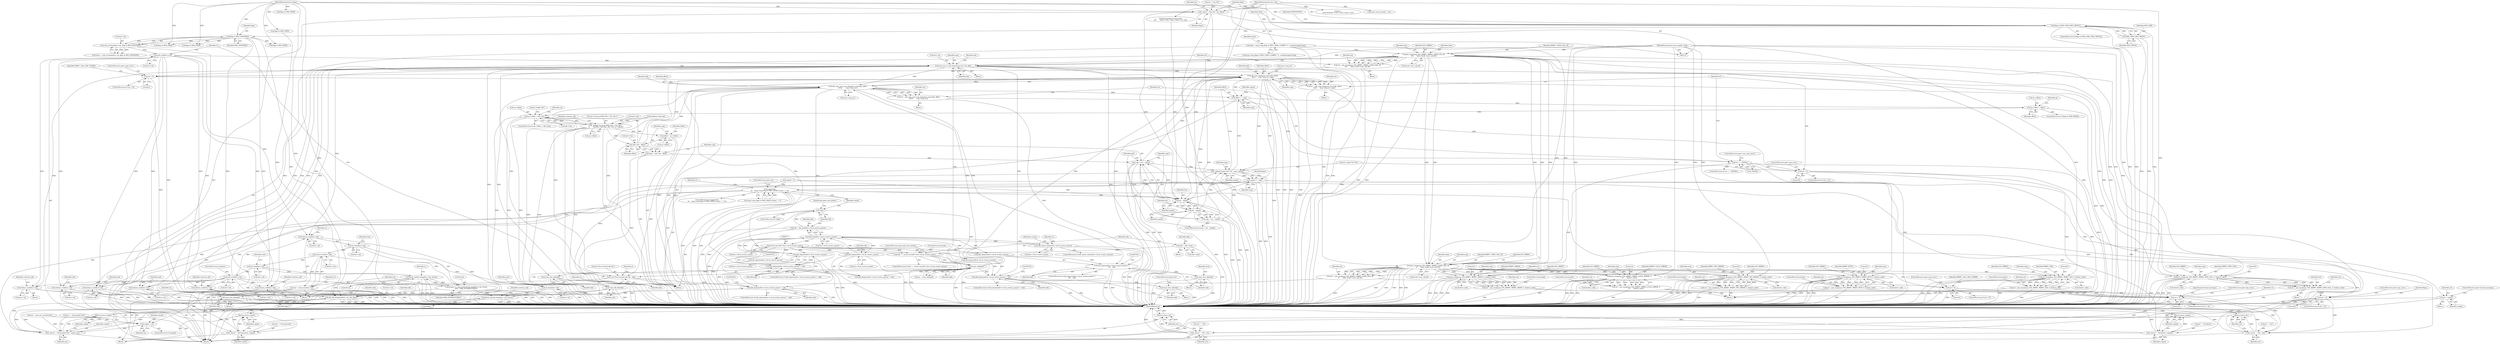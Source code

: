 digraph "0_linux_f3d3342602f8bcbf37d7c46641cb9bca7618eb1c_29@pointer" {
"1000473" [label="(Call,put_cmsg(msg, SOL_RXRPC, RXRPC_USER_CALL_ID,\n\t\t\t\t       ullen, &call->user_call_ID))"];
"1000439" [label="(Call,sock_recv_ts_and_drops(msg, &rx->sk, skb))"];
"1000473" [label="(Call,put_cmsg(msg, SOL_RXRPC, RXRPC_USER_CALL_ID,\n\t\t\t\t       ullen, &call->user_call_ID))"];
"1000119" [label="(MethodParameterIn,struct msghdr *msg)"];
"1000165" [label="(Call,ullen = msg->msg_flags & MSG_CMSG_COMPAT ? 4 : sizeof(unsigned long))"];
"1000304" [label="(Call,lock_sock(&rx->sk))"];
"1000297" [label="(Call,sk_sleep(&rx->sk))"];
"1000271" [label="(Call,sock_error(&rx->sk))"];
"1000261" [label="(Call,sk_sleep(&rx->sk))"];
"1000255" [label="(Call,release_sock(&rx->sk))"];
"1000191" [label="(Call,lock_sock(&rx->sk))"];
"1000178" [label="(Call,sock_rcvtimeo(&rx->sk, flags & MSG_DONTWAIT))"];
"1000183" [label="(Call,flags & MSG_DONTWAIT)"];
"1000157" [label="(Call,flags & (MSG_OOB | MSG_TRUNC))"];
"1000152" [label="(Call,_enter(\",,,%zu,%d\", len, flags))"];
"1000120" [label="(MethodParameterIn,size_t len)"];
"1000121" [label="(MethodParameterIn,int flags)"];
"1000159" [label="(Call,MSG_OOB | MSG_TRUNC)"];
"1000313" [label="(Call,rxrpc_skb(skb))"];
"1000239" [label="(Call,!skb)"];
"1000229" [label="(Call,skb = skb_peek(&rx->sk.sk_receive_queue))"];
"1000231" [label="(Call,skb_peek(&rx->sk.sk_receive_queue))"];
"1000355" [label="(Call,skb_dequeue(&rx->sk.sk_receive_queue))"];
"1000676" [label="(Call,(struct sk_buff *) &rx->sk.sk_receive_queue)"];
"1000280" [label="(Call,skb_queue_empty(&rx->sk.sk_receive_queue))"];
"1000690" [label="(Call,skb_dequeue(&rx->sk.sk_receive_queue))"];
"1000674" [label="(Call,skb == (struct sk_buff *) &rx->sk.sk_receive_queue)"];
"1000668" [label="(Call,skb = skb->next)"];
"1000217" [label="(Call,release_sock(&rx->sk))"];
"1000260" [label="(Call,prepare_to_wait_exclusive(sk_sleep(&rx->sk), &wait,\n\t\t\t\t\t\t  TASK_INTERRUPTIBLE))"];
"1000296" [label="(Call,finish_wait(sk_sleep(&rx->sk), &wait))"];
"1000991" [label="(Call,finish_wait(sk_sleep(&rx->sk), &wait))"];
"1000269" [label="(Call,ret = sock_error(&rx->sk))"];
"1001005" [label="(Call,copied = ret)"];
"1001008" [label="(Call,_leave(\" = %d [waitfail %d]\", copied, ret))"];
"1001012" [label="(Return,return copied;)"];
"1000383" [label="(Call,release_sock(&rx->sk))"];
"1000704" [label="(Call,release_sock(&rx->sk))"];
"1000924" [label="(Call,release_sock(&rx->sk))"];
"1000943" [label="(Call,release_sock(&rx->sk))"];
"1000962" [label="(Call,release_sock(&rx->sk))"];
"1000973" [label="(Call,skb_kill_datagram(&rx->sk, skb, flags))"];
"1000992" [label="(Call,sk_sleep(&rx->sk))"];
"1000471" [label="(Call,ret = put_cmsg(msg, SOL_RXRPC, RXRPC_USER_CALL_ID,\n\t\t\t\t       ullen, &call->user_call_ID))"];
"1000483" [label="(Call,ret < 0)"];
"1000954" [label="(Call,_leave(\" = %d\", ret))"];
"1000957" [label="(Return,return ret;)"];
"1000736" [label="(Call,put_cmsg(msg, SOL_RXRPC, RXRPC_NEW_CALL, 0, &abort_code))"];
"1000734" [label="(Call,ret = put_cmsg(msg, SOL_RXRPC, RXRPC_NEW_CALL, 0, &abort_code))"];
"1000744" [label="(Call,ret < 0)"];
"1000770" [label="(Call,put_cmsg(msg, SOL_RXRPC, RXRPC_USER_CALL_ID,\n\t\t       ullen, &call->user_call_ID))"];
"1000768" [label="(Call,ret = put_cmsg(msg, SOL_RXRPC, RXRPC_USER_CALL_ID,\n\t\t       ullen, &call->user_call_ID))"];
"1000780" [label="(Call,ret < 0)"];
"1000882" [label="(Call,ret < 0)"];
"1000935" [label="(Call,_leave(\" = %d\", ret))"];
"1000938" [label="(Return,return ret;)"];
"1000801" [label="(Call,put_cmsg(msg, SOL_RXRPC, RXRPC_ACK, 0, &abort_code))"];
"1000799" [label="(Call,ret = put_cmsg(msg, SOL_RXRPC, RXRPC_ACK, 0, &abort_code))"];
"1000812" [label="(Call,put_cmsg(msg, SOL_RXRPC, RXRPC_BUSY, 0, &abort_code))"];
"1000810" [label="(Call,ret = put_cmsg(msg, SOL_RXRPC, RXRPC_BUSY, 0, &abort_code))"];
"1000828" [label="(Call,put_cmsg(msg, SOL_RXRPC, RXRPC_ABORT, 4, &abort_code))"];
"1000826" [label="(Call,ret = put_cmsg(msg, SOL_RXRPC, RXRPC_ABORT, 4, &abort_code))"];
"1000849" [label="(Call,put_cmsg(msg, SOL_RXRPC, RXRPC_NET_ERROR, 4, &abort_code))"];
"1000847" [label="(Call,ret = put_cmsg(msg, SOL_RXRPC, RXRPC_NET_ERROR, 4, &abort_code))"];
"1000870" [label="(Call,put_cmsg(msg, SOL_RXRPC, RXRPC_LOCAL_ERROR, 4,\n\t\t\t       &abort_code))"];
"1000868" [label="(Call,ret = put_cmsg(msg, SOL_RXRPC, RXRPC_LOCAL_ERROR, 4,\n\t\t\t       &abort_code))"];
"1000536" [label="(Call,skb_copy_datagram_iovec(skb, offset,\n\t\t\t\t\t\t      msg->msg_iov, copy))"];
"1000534" [label="(Call,ret = skb_copy_datagram_iovec(skb, offset,\n\t\t\t\t\t\t      msg->msg_iov, copy))"];
"1000560" [label="(Call,ret < 0)"];
"1000547" [label="(Call,skb_copy_and_csum_datagram_iovec(skb, offset,\n\t\t\t\t\t\t\t       msg->msg_iov))"];
"1000545" [label="(Call,ret = skb_copy_and_csum_datagram_iovec(skb, offset,\n\t\t\t\t\t\t\t       msg->msg_iov))"];
"1000554" [label="(Call,ret == -EINVAL)"];
"1000568" [label="(Call,offset += copy)"];
"1000579" [label="(Call,sp->offset = offset)"];
"1000585" [label="(Call,sp->offset < skb->len)"];
"1000453" [label="(Call,_debug(\"recvmsg DATA #%u { %d, %d }\",\n\t\t       ntohl(sp->hdr.seq), skb->len, sp->offset))"];
"1000504" [label="(Call,offset = sp->offset)"];
"1000511" [label="(Call,skb->len - offset)"];
"1000509" [label="(Call,copy = skb->len - offset)"];
"1000517" [label="(Call,copy > len - copied)"];
"1000564" [label="(Call,_debug(\"copied %d+%d\", copy, copied))"];
"1000571" [label="(Call,copied += copy)"];
"1000243" [label="(Call,copied &&\n\t\t\t    (msg->msg_flags & MSG_PEEK || timeo == 0))"];
"1000390" [label="(Call,_leave(\" = %d [noncont]\", copied))"];
"1000393" [label="(Return,return copied;)"];
"1000519" [label="(Call,len - copied)"];
"1000524" [label="(Call,len - copied)"];
"1000522" [label="(Call,copy = len - copied)"];
"1000717" [label="(Call,_leave(\" = %d [data]\", copied))"];
"1000720" [label="(Return,return copied;)"];
"1000614" [label="(Call,ret = copied)"];
"1000627" [label="(Call,skb_dequeue(&rx->sk.sk_receive_queue) !=\n\t\t\t\t    skb)"];
"1000637" [label="(Call,rxrpc_free_skb(skb))"];
"1000689" [label="(Call,skb_dequeue(&rx->sk.sk_receive_queue) != skb)"];
"1000699" [label="(Call,rxrpc_free_skb(skb))"];
"1000905" [label="(Call,_net(\"free terminal skb %p\", skb))"];
"1000909" [label="(Call,skb_dequeue(&rx->sk.sk_receive_queue) != skb)"];
"1000919" [label="(Call,rxrpc_free_skb(skb))"];
"1000971" [label="(Call,rxrpc_kill_skb(skb))"];
"1000755" [label="(Call,skb_dequeue(&rx->sk.sk_receive_queue) != skb)"];
"1000765" [label="(Call,rxrpc_free_skb(skb))"];
"1001008" [label="(Call,_leave(\" = %d [waitfail %d]\", copied, ret))"];
"1000810" [label="(Call,ret = put_cmsg(msg, SOL_RXRPC, RXRPC_BUSY, 0, &abort_code))"];
"1000269" [label="(Call,ret = sock_error(&rx->sk))"];
"1000750" [label="(Call,flags & MSG_PEEK)"];
"1000568" [label="(Call,offset += copy)"];
"1000383" [label="(Call,release_sock(&rx->sk))"];
"1000920" [label="(Identifier,skb)"];
"1000554" [label="(Call,ret == -EINVAL)"];
"1000256" [label="(Call,&rx->sk)"];
"1000851" [label="(Identifier,SOL_RXRPC)"];
"1000573" [label="(Identifier,copy)"];
"1000484" [label="(Identifier,ret)"];
"1001013" [label="(Identifier,copied)"];
"1000489" [label="(Identifier,RXRPC_CALL_HAS_USERID)"];
"1000690" [label="(Call,skb_dequeue(&rx->sk.sk_receive_queue))"];
"1000521" [label="(Identifier,copied)"];
"1000522" [label="(Call,copy = len - copied)"];
"1000641" [label="(Identifier,msg)"];
"1000768" [label="(Call,ret = put_cmsg(msg, SOL_RXRPC, RXRPC_USER_CALL_ID,\n\t\t       ullen, &call->user_call_ID))"];
"1000930" [label="(Identifier,call)"];
"1000877" [label="(ControlStructure,break;)"];
"1000157" [label="(Call,flags & (MSG_OOB | MSG_TRUNC))"];
"1000628" [label="(Call,skb_dequeue(&rx->sk.sk_receive_queue))"];
"1000478" [label="(Call,&call->user_call_ID)"];
"1000583" [label="(Identifier,offset)"];
"1000718" [label="(Literal,\" = %d [data]\")"];
"1000530" [label="(Identifier,skb)"];
"1000271" [label="(Call,sock_error(&rx->sk))"];
"1000882" [label="(Call,ret < 0)"];
"1000819" [label="(ControlStructure,break;)"];
"1000394" [label="(Identifier,copied)"];
"1000242" [label="(ControlStructure,if (copied &&\n\t\t\t    (msg->msg_flags & MSG_PEEK || timeo == 0)))"];
"1000310" [label="(JumpTarget,peek_next_packet:)"];
"1000280" [label="(Call,skb_queue_empty(&rx->sk.sk_receive_queue))"];
"1000536" [label="(Call,skb_copy_datagram_iovec(skb, offset,\n\t\t\t\t\t\t      msg->msg_iov, copy))"];
"1000885" [label="(ControlStructure,goto copy_error;)"];
"1000688" [label="(ControlStructure,if (skb_dequeue(&rx->sk.sk_receive_queue) != skb))"];
"1000393" [label="(Return,return copied;)"];
"1000635" [label="(Identifier,skb)"];
"1000741" [label="(Call,&abort_code)"];
"1000805" [label="(Literal,0)"];
"1000917" [label="(Identifier,skb)"];
"1000244" [label="(Identifier,copied)"];
"1000944" [label="(Call,&rx->sk)"];
"1000981" [label="(Identifier,call)"];
"1000538" [label="(Identifier,offset)"];
"1000533" [label="(Block,)"];
"1000774" [label="(Identifier,ullen)"];
"1000813" [label="(Identifier,msg)"];
"1000277" [label="(Identifier,ret)"];
"1000535" [label="(Identifier,ret)"];
"1000441" [label="(Call,&rx->sk)"];
"1000260" [label="(Call,prepare_to_wait_exclusive(sk_sleep(&rx->sk), &wait,\n\t\t\t\t\t\t  TASK_INTERRUPTIBLE))"];
"1000698" [label="(Call,BUG())"];
"1000954" [label="(Call,_leave(\" = %d\", ret))"];
"1000919" [label="(Call,rxrpc_free_skb(skb))"];
"1000884" [label="(Literal,0)"];
"1000563" [label="(ControlStructure,goto copy_error;)"];
"1001012" [label="(Return,return copied;)"];
"1000781" [label="(Identifier,ret)"];
"1000856" [label="(ControlStructure,break;)"];
"1000751" [label="(Identifier,flags)"];
"1000569" [label="(Identifier,offset)"];
"1000154" [label="(Identifier,len)"];
"1000362" [label="(Identifier,skb)"];
"1000803" [label="(Identifier,SOL_RXRPC)"];
"1000802" [label="(Identifier,msg)"];
"1000167" [label="(Call,msg->msg_flags & MSG_CMSG_COMPAT ? 4 : sizeof(unsigned long))"];
"1000153" [label="(Literal,\",,,%zu,%d\")"];
"1000185" [label="(Identifier,MSG_DONTWAIT)"];
"1000384" [label="(Call,&rx->sk)"];
"1000627" [label="(Call,skb_dequeue(&rx->sk.sk_receive_queue) !=\n\t\t\t\t    skb)"];
"1000390" [label="(Call,_leave(\" = %d [noncont]\", copied))"];
"1000572" [label="(Identifier,copied)"];
"1000258" [label="(Identifier,rx)"];
"1000979" [label="(Identifier,flags)"];
"1000281" [label="(Call,&rx->sk.sk_receive_queue)"];
"1000850" [label="(Identifier,msg)"];
"1000835" [label="(ControlStructure,break;)"];
"1000852" [label="(Identifier,RXRPC_NET_ERROR)"];
"1000166" [label="(Identifier,ullen)"];
"1000485" [label="(Literal,0)"];
"1000854" [label="(Call,&abort_code)"];
"1000939" [label="(Identifier,ret)"];
"1000354" [label="(Call,skb_dequeue(&rx->sk.sk_receive_queue) != skb)"];
"1000673" [label="(ControlStructure,if (skb == (struct sk_buff *) &rx->sk.sk_receive_queue))"];
"1000483" [label="(Call,ret < 0)"];
"1000935" [label="(Call,_leave(\" = %d\", ret))"];
"1000812" [label="(Call,put_cmsg(msg, SOL_RXRPC, RXRPC_BUSY, 0, &abort_code))"];
"1000534" [label="(Call,ret = skb_copy_datagram_iovec(skb, offset,\n\t\t\t\t\t\t      msg->msg_iov, copy))"];
"1000870" [label="(Call,put_cmsg(msg, SOL_RXRPC, RXRPC_LOCAL_ERROR, 4,\n\t\t\t       &abort_code))"];
"1000720" [label="(Return,return copied;)"];
"1000705" [label="(Call,&rx->sk)"];
"1000764" [label="(Call,BUG())"];
"1000808" [label="(ControlStructure,break;)"];
"1000874" [label="(Literal,4)"];
"1000585" [label="(Call,sp->offset < skb->len)"];
"1000769" [label="(Identifier,ret)"];
"1000763" [label="(Identifier,skb)"];
"1000971" [label="(Call,rxrpc_kill_skb(skb))"];
"1000924" [label="(Call,release_sock(&rx->sk))"];
"1001005" [label="(Call,copied = ret)"];
"1000262" [label="(Call,&rx->sk)"];
"1000547" [label="(Call,skb_copy_and_csum_datagram_iovec(skb, offset,\n\t\t\t\t\t\t\t       msg->msg_iov))"];
"1000873" [label="(Identifier,RXRPC_LOCAL_ERROR)"];
"1000580" [label="(Call,sp->offset)"];
"1000518" [label="(Identifier,copy)"];
"1000455" [label="(Call,ntohl(sp->hdr.seq))"];
"1000305" [label="(Call,&rx->sk)"];
"1000309" [label="(ControlStructure,continue;)"];
"1000120" [label="(MethodParameterIn,size_t len)"];
"1000620" [label="(Call,flags & MSG_PEEK)"];
"1000800" [label="(Identifier,ret)"];
"1000561" [label="(Identifier,ret)"];
"1000311" [label="(Call,sp = rxrpc_skb(skb))"];
"1000997" [label="(Call,&wait)"];
"1000230" [label="(Identifier,skb)"];
"1000589" [label="(Call,skb->len)"];
"1000665" [label="(Block,)"];
"1000474" [label="(Identifier,msg)"];
"1000626" [label="(ControlStructure,if (skb_dequeue(&rx->sk.sk_receive_queue) !=\n\t\t\t\t    skb))"];
"1000303" [label="(Identifier,wait)"];
"1000560" [label="(Call,ret < 0)"];
"1000407" [label="(Call,len =\n\t\t\t\t\tsizeof(call->conn->trans->peer->srx))"];
"1000509" [label="(Call,copy = skb->len - offset)"];
"1000555" [label="(Identifier,ret)"];
"1000261" [label="(Call,sk_sleep(&rx->sk))"];
"1000469" [label="(Identifier,continue_call)"];
"1000617" [label="(ControlStructure,goto terminal_message;)"];
"1000216" [label="(Block,)"];
"1000829" [label="(Identifier,msg)"];
"1000526" [label="(Identifier,copied)"];
"1000184" [label="(Identifier,flags)"];
"1000998" [label="(Identifier,wait)"];
"1000678" [label="(Call,&rx->sk.sk_receive_queue)"];
"1000268" [label="(Identifier,TASK_INTERRUPTIBLE)"];
"1000191" [label="(Call,lock_sock(&rx->sk))"];
"1000782" [label="(Literal,0)"];
"1000739" [label="(Identifier,RXRPC_NEW_CALL)"];
"1000881" [label="(ControlStructure,if (ret < 0))"];
"1001003" [label="(ControlStructure,if (copied))"];
"1000853" [label="(Literal,4)"];
"1000192" [label="(Call,&rx->sk)"];
"1000775" [label="(Call,&call->user_call_ID)"];
"1000542" [label="(Identifier,copy)"];
"1000546" [label="(Identifier,ret)"];
"1000520" [label="(Identifier,len)"];
"1000512" [label="(Call,skb->len)"];
"1000566" [label="(Identifier,copy)"];
"1001010" [label="(Identifier,copied)"];
"1000668" [label="(Call,skb = skb->next)"];
"1000454" [label="(Literal,\"recvmsg DATA #%u { %d, %d }\")"];
"1000801" [label="(Call,put_cmsg(msg, SOL_RXRPC, RXRPC_ACK, 0, &abort_code))"];
"1000511" [label="(Call,skb->len - offset)"];
"1000121" [label="(MethodParameterIn,int flags)"];
"1000968" [label="(Identifier,continue_call)"];
"1000165" [label="(Call,ullen = msg->msg_flags & MSG_CMSG_COMPAT ? 4 : sizeof(unsigned long))"];
"1000300" [label="(Identifier,rx)"];
"1000637" [label="(Call,rxrpc_free_skb(skb))"];
"1000976" [label="(Identifier,rx)"];
"1000164" [label="(Identifier,EOPNOTSUPP)"];
"1000747" [label="(ControlStructure,goto copy_error;)"];
"1000831" [label="(Identifier,RXRPC_ABORT)"];
"1000160" [label="(Identifier,MSG_OOB)"];
"1000464" [label="(Call,sp->offset)"];
"1000754" [label="(ControlStructure,if (skb_dequeue(&rx->sk.sk_receive_queue) != skb))"];
"1000684" [label="(ControlStructure,break;)"];
"1001009" [label="(Literal,\" = %d [waitfail %d]\")"];
"1000517" [label="(Call,copy > len - copied)"];
"1000780" [label="(Call,ret < 0)"];
"1000956" [label="(Identifier,ret)"];
"1000594" [label="(Literal,\"buffer full\")"];
"1000584" [label="(ControlStructure,if (sp->offset < skb->len))"];
"1000744" [label="(Call,ret < 0)"];
"1000872" [label="(Identifier,SOL_RXRPC)"];
"1000574" [label="(ControlStructure,if (!(flags & MSG_PEEK)))"];
"1000439" [label="(Call,sock_recv_ts_and_drops(msg, &rx->sk, skb))"];
"1000922" [label="(Identifier,rx)"];
"1000675" [label="(Identifier,skb)"];
"1000740" [label="(Literal,0)"];
"1000177" [label="(Identifier,timeo)"];
"1000243" [label="(Call,copied &&\n\t\t\t    (msg->msg_flags & MSG_PEEK || timeo == 0))"];
"1000830" [label="(Identifier,SOL_RXRPC)"];
"1000231" [label="(Call,skb_peek(&rx->sk.sk_receive_queue))"];
"1000868" [label="(Call,ret = put_cmsg(msg, SOL_RXRPC, RXRPC_LOCAL_ERROR, 4,\n\t\t\t       &abort_code))"];
"1000355" [label="(Call,skb_dequeue(&rx->sk.sk_receive_queue))"];
"1000482" [label="(ControlStructure,if (ret < 0))"];
"1000152" [label="(Call,_enter(\",,,%zu,%d\", len, flags))"];
"1000734" [label="(Call,ret = put_cmsg(msg, SOL_RXRPC, RXRPC_NEW_CALL, 0, &abort_code))"];
"1000636" [label="(Call,BUG())"];
"1000524" [label="(Call,len - copied)"];
"1000833" [label="(Call,&abort_code)"];
"1000614" [label="(Call,ret = copied)"];
"1000904" [label="(Block,)"];
"1000814" [label="(Identifier,SOL_RXRPC)"];
"1000849" [label="(Call,put_cmsg(msg, SOL_RXRPC, RXRPC_NET_ERROR, 4, &abort_code))"];
"1000905" [label="(Call,_net(\"free terminal skb %p\", skb))"];
"1000567" [label="(Identifier,copied)"];
"1000771" [label="(Identifier,msg)"];
"1000958" [label="(Identifier,ret)"];
"1000472" [label="(Identifier,ret)"];
"1000875" [label="(Call,&abort_code)"];
"1000883" [label="(Identifier,ret)"];
"1000356" [label="(Call,&rx->sk.sk_receive_queue)"];
"1000743" [label="(ControlStructure,if (ret < 0))"];
"1000613" [label="(Block,)"];
"1000936" [label="(Literal,\" = %d\")"];
"1000804" [label="(Identifier,RXRPC_ACK)"];
"1000616" [label="(Identifier,copied)"];
"1000176" [label="(Call,timeo = sock_rcvtimeo(&rx->sk, flags & MSG_DONTWAIT))"];
"1000505" [label="(Identifier,offset)"];
"1000871" [label="(Identifier,msg)"];
"1000245" [label="(Call,msg->msg_flags & MSG_PEEK || timeo == 0)"];
"1001011" [label="(Identifier,ret)"];
"1000992" [label="(Call,sk_sleep(&rx->sk))"];
"1000419" [label="(Call,memcpy(msg->msg_name,\n\t\t\t\t       &call->conn->trans->peer->srx, len))"];
"1000313" [label="(Call,rxrpc_skb(skb))"];
"1000434" [label="(Call,msg->msg_namelen = len)"];
"1000470" [label="(Block,)"];
"1000986" [label="(Call,ret = sock_intr_errno(timeo))"];
"1000440" [label="(Identifier,msg)"];
"1001006" [label="(Identifier,copied)"];
"1000770" [label="(Call,put_cmsg(msg, SOL_RXRPC, RXRPC_USER_CALL_ID,\n\t\t       ullen, &call->user_call_ID))"];
"1000901" [label="(Call,flags & MSG_PEEK)"];
"1000302" [label="(Call,&wait)"];
"1000576" [label="(Call,flags & MSG_PEEK)"];
"1001014" [label="(MethodReturn,int)"];
"1000504" [label="(Call,offset = sp->offset)"];
"1000910" [label="(Call,skb_dequeue(&rx->sk.sk_receive_queue))"];
"1000389" [label="(Identifier,continue_call)"];
"1000914" [label="(Identifier,rx)"];
"1000232" [label="(Call,&rx->sk.sk_receive_queue)"];
"1001007" [label="(Identifier,ret)"];
"1000736" [label="(Call,put_cmsg(msg, SOL_RXRPC, RXRPC_NEW_CALL, 0, &abort_code))"];
"1000307" [label="(Identifier,rx)"];
"1000847" [label="(Call,ret = put_cmsg(msg, SOL_RXRPC, RXRPC_NET_ERROR, 4, &abort_code))"];
"1000615" [label="(Identifier,ret)"];
"1000907" [label="(Identifier,skb)"];
"1000991" [label="(Call,finish_wait(sk_sleep(&rx->sk), &wait))"];
"1000827" [label="(Identifier,ret)"];
"1000400" [label="(Block,)"];
"1000731" [label="(Block,)"];
"1000909" [label="(Call,skb_dequeue(&rx->sk.sk_receive_queue) != skb)"];
"1000719" [label="(Identifier,copied)"];
"1000523" [label="(Identifier,copy)"];
"1000539" [label="(Call,msg->msg_iov)"];
"1000623" [label="(Block,)"];
"1000556" [label="(Call,-EINVAL)"];
"1000297" [label="(Call,sk_sleep(&rx->sk))"];
"1000272" [label="(Call,&rx->sk)"];
"1000298" [label="(Call,&rx->sk)"];
"1000674" [label="(Call,skb == (struct sk_buff *) &rx->sk.sk_receive_queue)"];
"1000290" [label="(Identifier,current)"];
"1000746" [label="(Literal,0)"];
"1000943" [label="(Call,release_sock(&rx->sk))"];
"1000937" [label="(Identifier,ret)"];
"1000949" [label="(Identifier,call)"];
"1000586" [label="(Call,sp->offset)"];
"1000559" [label="(ControlStructure,if (ret < 0))"];
"1000218" [label="(Call,&rx->sk)"];
"1000938" [label="(Return,return ret;)"];
"1000571" [label="(Call,copied += copy)"];
"1000735" [label="(Identifier,ret)"];
"1000471" [label="(Call,ret = put_cmsg(msg, SOL_RXRPC, RXRPC_USER_CALL_ID,\n\t\t\t\t       ullen, &call->user_call_ID))"];
"1000795" [label="(Block,)"];
"1000765" [label="(Call,rxrpc_free_skb(skb))"];
"1000564" [label="(Call,_debug(\"copied %d+%d\", copy, copied))"];
"1000461" [label="(Call,skb->len)"];
"1000738" [label="(Identifier,SOL_RXRPC)"];
"1000908" [label="(ControlStructure,if (skb_dequeue(&rx->sk.sk_receive_queue) != skb))"];
"1000477" [label="(Identifier,ullen)"];
"1000691" [label="(Call,&rx->sk.sk_receive_queue)"];
"1000670" [label="(Call,skb->next)"];
"1000799" [label="(Call,ret = put_cmsg(msg, SOL_RXRPC, RXRPC_ACK, 0, &abort_code))"];
"1000817" [label="(Call,&abort_code)"];
"1000240" [label="(Identifier,skb)"];
"1000700" [label="(Identifier,skb)"];
"1000669" [label="(Identifier,skb)"];
"1000156" [label="(ControlStructure,if (flags & (MSG_OOB | MSG_TRUNC)))"];
"1000577" [label="(Identifier,flags)"];
"1000974" [label="(Call,&rx->sk)"];
"1000832" [label="(Literal,4)"];
"1000239" [label="(Call,!skb)"];
"1000241" [label="(Block,)"];
"1000254" [label="(ControlStructure,goto out;)"];
"1000229" [label="(Call,skb = skb_peek(&rx->sk.sk_receive_queue))"];
"1000756" [label="(Call,skb_dequeue(&rx->sk.sk_receive_queue))"];
"1000314" [label="(Identifier,skb)"];
"1000266" [label="(Call,&wait)"];
"1000544" [label="(Block,)"];
"1000486" [label="(ControlStructure,goto copy_error;)"];
"1000545" [label="(Call,ret = skb_copy_and_csum_datagram_iovec(skb, offset,\n\t\t\t\t\t\t\t       msg->msg_iov))"];
"1000178" [label="(Call,sock_rcvtimeo(&rx->sk, flags & MSG_DONTWAIT))"];
"1000963" [label="(Call,&rx->sk)"];
"1000767" [label="(ControlStructure,goto out;)"];
"1001000" [label="(Identifier,continue_call)"];
"1000869" [label="(Identifier,ret)"];
"1000516" [label="(ControlStructure,if (copy > len - copied))"];
"1000886" [label="(JumpTarget,terminal_message:)"];
"1000973" [label="(Call,skb_kill_datagram(&rx->sk, skb, flags))"];
"1000161" [label="(Identifier,MSG_TRUNC)"];
"1000550" [label="(Call,msg->msg_iov)"];
"1000146" [label="(Call,copied = 0)"];
"1000445" [label="(Identifier,skb)"];
"1000972" [label="(Identifier,skb)"];
"1000957" [label="(Return,return ret;)"];
"1000773" [label="(Identifier,RXRPC_USER_CALL_ID)"];
"1000179" [label="(Call,&rx->sk)"];
"1000755" [label="(Call,skb_dequeue(&rx->sk.sk_receive_queue) != skb)"];
"1000753" [label="(Block,)"];
"1000676" [label="(Call,(struct sk_buff *) &rx->sk.sk_receive_queue)"];
"1000962" [label="(Call,release_sock(&rx->sk))"];
"1000925" [label="(Call,&rx->sk)"];
"1000638" [label="(Identifier,skb)"];
"1000519" [label="(Call,len - copied)"];
"1000766" [label="(Identifier,skb)"];
"1000918" [label="(Call,BUG())"];
"1000476" [label="(Identifier,RXRPC_USER_CALL_ID)"];
"1000264" [label="(Identifier,rx)"];
"1000737" [label="(Identifier,msg)"];
"1000710" [label="(Identifier,call)"];
"1000473" [label="(Call,put_cmsg(msg, SOL_RXRPC, RXRPC_USER_CALL_ID,\n\t\t\t\t       ullen, &call->user_call_ID))"];
"1000304" [label="(Call,lock_sock(&rx->sk))"];
"1000202" [label="(Identifier,rx)"];
"1000600" [label="(Identifier,sp)"];
"1000815" [label="(Identifier,RXRPC_BUSY)"];
"1000475" [label="(Identifier,SOL_RXRPC)"];
"1000238" [label="(ControlStructure,if (!skb))"];
"1000779" [label="(ControlStructure,if (ret < 0))"];
"1000786" [label="(Identifier,RXRPC_CALL_HAS_USERID)"];
"1000392" [label="(Identifier,copied)"];
"1000978" [label="(Identifier,skb)"];
"1000689" [label="(Call,skb_dequeue(&rx->sk.sk_receive_queue) != skb)"];
"1000558" [label="(ControlStructure,goto csum_copy_error;)"];
"1000122" [label="(Block,)"];
"1000828" [label="(Call,put_cmsg(msg, SOL_RXRPC, RXRPC_ABORT, 4, &abort_code))"];
"1000183" [label="(Call,flags & MSG_DONTWAIT)"];
"1000587" [label="(Identifier,sp)"];
"1000662" [label="(Call,flags & MSG_PEEK)"];
"1000270" [label="(Identifier,ret)"];
"1000955" [label="(Literal,\" = %d\")"];
"1000565" [label="(Literal,\"copied %d+%d\")"];
"1000158" [label="(Identifier,flags)"];
"1000745" [label="(Identifier,ret)"];
"1000906" [label="(Literal,\"free terminal skb %p\")"];
"1000704" [label="(Call,release_sock(&rx->sk))"];
"1000721" [label="(Identifier,copied)"];
"1000267" [label="(Identifier,wait)"];
"1000453" [label="(Call,_debug(\"recvmsg DATA #%u { %d, %d }\",\n\t\t       ntohl(sp->hdr.seq), skb->len, sp->offset))"];
"1000537" [label="(Identifier,skb)"];
"1000717" [label="(Call,_leave(\" = %d [data]\", copied))"];
"1000391" [label="(Literal,\" = %d [noncont]\")"];
"1000217" [label="(Call,release_sock(&rx->sk))"];
"1000548" [label="(Identifier,skb)"];
"1000549" [label="(Identifier,offset)"];
"1000155" [label="(Identifier,flags)"];
"1000993" [label="(Call,&rx->sk)"];
"1000382" [label="(Block,)"];
"1000697" [label="(Identifier,skb)"];
"1000197" [label="(Block,)"];
"1000772" [label="(Identifier,SOL_RXRPC)"];
"1000223" [label="(Identifier,continue_call)"];
"1000296" [label="(Call,finish_wait(sk_sleep(&rx->sk), &wait))"];
"1000525" [label="(Identifier,len)"];
"1000685" [label="(ControlStructure,goto peek_next_packet;)"];
"1000562" [label="(Literal,0)"];
"1000570" [label="(Identifier,copy)"];
"1000553" [label="(ControlStructure,if (ret == -EINVAL))"];
"1000279" [label="(ControlStructure,if (skb_queue_empty(&rx->sk.sk_receive_queue)))"];
"1000579" [label="(Call,sp->offset = offset)"];
"1000811" [label="(Identifier,ret)"];
"1000816" [label="(Literal,0)"];
"1000506" [label="(Call,sp->offset)"];
"1000848" [label="(Identifier,ret)"];
"1000510" [label="(Identifier,copy)"];
"1000449" [label="(Identifier,skb)"];
"1000826" [label="(Call,ret = put_cmsg(msg, SOL_RXRPC, RXRPC_ABORT, 4, &abort_code))"];
"1000515" [label="(Identifier,offset)"];
"1000783" [label="(ControlStructure,goto copy_error;)"];
"1000699" [label="(Call,rxrpc_free_skb(skb))"];
"1000806" [label="(Call,&abort_code)"];
"1000255" [label="(Call,release_sock(&rx->sk))"];
"1000159" [label="(Call,MSG_OOB | MSG_TRUNC)"];
"1000119" [label="(MethodParameterIn,struct msghdr *msg)"];
"1000473" -> "1000471"  [label="AST: "];
"1000473" -> "1000478"  [label="CFG: "];
"1000474" -> "1000473"  [label="AST: "];
"1000475" -> "1000473"  [label="AST: "];
"1000476" -> "1000473"  [label="AST: "];
"1000477" -> "1000473"  [label="AST: "];
"1000478" -> "1000473"  [label="AST: "];
"1000471" -> "1000473"  [label="CFG: "];
"1000473" -> "1001014"  [label="DDG: "];
"1000473" -> "1001014"  [label="DDG: "];
"1000473" -> "1001014"  [label="DDG: "];
"1000473" -> "1001014"  [label="DDG: "];
"1000473" -> "1001014"  [label="DDG: "];
"1000473" -> "1000439"  [label="DDG: "];
"1000473" -> "1000471"  [label="DDG: "];
"1000473" -> "1000471"  [label="DDG: "];
"1000473" -> "1000471"  [label="DDG: "];
"1000473" -> "1000471"  [label="DDG: "];
"1000473" -> "1000471"  [label="DDG: "];
"1000439" -> "1000473"  [label="DDG: "];
"1000119" -> "1000473"  [label="DDG: "];
"1000165" -> "1000473"  [label="DDG: "];
"1000473" -> "1000736"  [label="DDG: "];
"1000473" -> "1000736"  [label="DDG: "];
"1000473" -> "1000770"  [label="DDG: "];
"1000473" -> "1000770"  [label="DDG: "];
"1000473" -> "1000770"  [label="DDG: "];
"1000473" -> "1000770"  [label="DDG: "];
"1000473" -> "1000770"  [label="DDG: "];
"1000439" -> "1000400"  [label="AST: "];
"1000439" -> "1000445"  [label="CFG: "];
"1000440" -> "1000439"  [label="AST: "];
"1000441" -> "1000439"  [label="AST: "];
"1000445" -> "1000439"  [label="AST: "];
"1000449" -> "1000439"  [label="CFG: "];
"1000439" -> "1001014"  [label="DDG: "];
"1000439" -> "1001014"  [label="DDG: "];
"1000439" -> "1001014"  [label="DDG: "];
"1000439" -> "1000217"  [label="DDG: "];
"1000439" -> "1000255"  [label="DDG: "];
"1000439" -> "1000383"  [label="DDG: "];
"1000119" -> "1000439"  [label="DDG: "];
"1000304" -> "1000439"  [label="DDG: "];
"1000191" -> "1000439"  [label="DDG: "];
"1000313" -> "1000439"  [label="DDG: "];
"1000439" -> "1000536"  [label="DDG: "];
"1000439" -> "1000547"  [label="DDG: "];
"1000439" -> "1000704"  [label="DDG: "];
"1000439" -> "1000736"  [label="DDG: "];
"1000439" -> "1000755"  [label="DDG: "];
"1000439" -> "1000770"  [label="DDG: "];
"1000439" -> "1000905"  [label="DDG: "];
"1000439" -> "1000924"  [label="DDG: "];
"1000439" -> "1000943"  [label="DDG: "];
"1000439" -> "1000962"  [label="DDG: "];
"1000119" -> "1000116"  [label="AST: "];
"1000119" -> "1001014"  [label="DDG: "];
"1000119" -> "1000736"  [label="DDG: "];
"1000119" -> "1000770"  [label="DDG: "];
"1000119" -> "1000801"  [label="DDG: "];
"1000119" -> "1000812"  [label="DDG: "];
"1000119" -> "1000828"  [label="DDG: "];
"1000119" -> "1000849"  [label="DDG: "];
"1000119" -> "1000870"  [label="DDG: "];
"1000165" -> "1000122"  [label="AST: "];
"1000165" -> "1000167"  [label="CFG: "];
"1000166" -> "1000165"  [label="AST: "];
"1000167" -> "1000165"  [label="AST: "];
"1000177" -> "1000165"  [label="CFG: "];
"1000165" -> "1001014"  [label="DDG: "];
"1000165" -> "1001014"  [label="DDG: "];
"1000165" -> "1000770"  [label="DDG: "];
"1000304" -> "1000241"  [label="AST: "];
"1000304" -> "1000305"  [label="CFG: "];
"1000305" -> "1000304"  [label="AST: "];
"1000309" -> "1000304"  [label="CFG: "];
"1000304" -> "1001014"  [label="DDG: "];
"1000304" -> "1000217"  [label="DDG: "];
"1000304" -> "1000255"  [label="DDG: "];
"1000297" -> "1000304"  [label="DDG: "];
"1000304" -> "1000383"  [label="DDG: "];
"1000304" -> "1000704"  [label="DDG: "];
"1000304" -> "1000924"  [label="DDG: "];
"1000304" -> "1000943"  [label="DDG: "];
"1000304" -> "1000962"  [label="DDG: "];
"1000297" -> "1000296"  [label="AST: "];
"1000297" -> "1000298"  [label="CFG: "];
"1000298" -> "1000297"  [label="AST: "];
"1000303" -> "1000297"  [label="CFG: "];
"1000297" -> "1000296"  [label="DDG: "];
"1000271" -> "1000297"  [label="DDG: "];
"1000271" -> "1000269"  [label="AST: "];
"1000271" -> "1000272"  [label="CFG: "];
"1000272" -> "1000271"  [label="AST: "];
"1000269" -> "1000271"  [label="CFG: "];
"1000271" -> "1000269"  [label="DDG: "];
"1000261" -> "1000271"  [label="DDG: "];
"1000271" -> "1000992"  [label="DDG: "];
"1000261" -> "1000260"  [label="AST: "];
"1000261" -> "1000262"  [label="CFG: "];
"1000262" -> "1000261"  [label="AST: "];
"1000267" -> "1000261"  [label="CFG: "];
"1000261" -> "1000260"  [label="DDG: "];
"1000255" -> "1000261"  [label="DDG: "];
"1000255" -> "1000241"  [label="AST: "];
"1000255" -> "1000256"  [label="CFG: "];
"1000256" -> "1000255"  [label="AST: "];
"1000264" -> "1000255"  [label="CFG: "];
"1000255" -> "1001014"  [label="DDG: "];
"1000191" -> "1000255"  [label="DDG: "];
"1000191" -> "1000122"  [label="AST: "];
"1000191" -> "1000192"  [label="CFG: "];
"1000192" -> "1000191"  [label="AST: "];
"1000202" -> "1000191"  [label="CFG: "];
"1000191" -> "1001014"  [label="DDG: "];
"1000178" -> "1000191"  [label="DDG: "];
"1000191" -> "1000217"  [label="DDG: "];
"1000191" -> "1000383"  [label="DDG: "];
"1000191" -> "1000704"  [label="DDG: "];
"1000191" -> "1000924"  [label="DDG: "];
"1000191" -> "1000943"  [label="DDG: "];
"1000191" -> "1000962"  [label="DDG: "];
"1000178" -> "1000176"  [label="AST: "];
"1000178" -> "1000183"  [label="CFG: "];
"1000179" -> "1000178"  [label="AST: "];
"1000183" -> "1000178"  [label="AST: "];
"1000176" -> "1000178"  [label="CFG: "];
"1000178" -> "1001014"  [label="DDG: "];
"1000178" -> "1000176"  [label="DDG: "];
"1000178" -> "1000176"  [label="DDG: "];
"1000183" -> "1000178"  [label="DDG: "];
"1000183" -> "1000178"  [label="DDG: "];
"1000183" -> "1000185"  [label="CFG: "];
"1000184" -> "1000183"  [label="AST: "];
"1000185" -> "1000183"  [label="AST: "];
"1000183" -> "1001014"  [label="DDG: "];
"1000183" -> "1001014"  [label="DDG: "];
"1000157" -> "1000183"  [label="DDG: "];
"1000121" -> "1000183"  [label="DDG: "];
"1000183" -> "1000576"  [label="DDG: "];
"1000183" -> "1000750"  [label="DDG: "];
"1000183" -> "1000901"  [label="DDG: "];
"1000183" -> "1000973"  [label="DDG: "];
"1000157" -> "1000156"  [label="AST: "];
"1000157" -> "1000159"  [label="CFG: "];
"1000158" -> "1000157"  [label="AST: "];
"1000159" -> "1000157"  [label="AST: "];
"1000164" -> "1000157"  [label="CFG: "];
"1000166" -> "1000157"  [label="CFG: "];
"1000157" -> "1001014"  [label="DDG: "];
"1000157" -> "1001014"  [label="DDG: "];
"1000157" -> "1001014"  [label="DDG: "];
"1000152" -> "1000157"  [label="DDG: "];
"1000121" -> "1000157"  [label="DDG: "];
"1000159" -> "1000157"  [label="DDG: "];
"1000159" -> "1000157"  [label="DDG: "];
"1000152" -> "1000122"  [label="AST: "];
"1000152" -> "1000155"  [label="CFG: "];
"1000153" -> "1000152"  [label="AST: "];
"1000154" -> "1000152"  [label="AST: "];
"1000155" -> "1000152"  [label="AST: "];
"1000158" -> "1000152"  [label="CFG: "];
"1000152" -> "1001014"  [label="DDG: "];
"1000152" -> "1001014"  [label="DDG: "];
"1000120" -> "1000152"  [label="DDG: "];
"1000121" -> "1000152"  [label="DDG: "];
"1000152" -> "1000519"  [label="DDG: "];
"1000120" -> "1000116"  [label="AST: "];
"1000120" -> "1001014"  [label="DDG: "];
"1000120" -> "1000407"  [label="DDG: "];
"1000120" -> "1000419"  [label="DDG: "];
"1000120" -> "1000434"  [label="DDG: "];
"1000120" -> "1000519"  [label="DDG: "];
"1000120" -> "1000524"  [label="DDG: "];
"1000121" -> "1000116"  [label="AST: "];
"1000121" -> "1001014"  [label="DDG: "];
"1000121" -> "1000576"  [label="DDG: "];
"1000121" -> "1000620"  [label="DDG: "];
"1000121" -> "1000662"  [label="DDG: "];
"1000121" -> "1000750"  [label="DDG: "];
"1000121" -> "1000901"  [label="DDG: "];
"1000121" -> "1000973"  [label="DDG: "];
"1000159" -> "1000161"  [label="CFG: "];
"1000160" -> "1000159"  [label="AST: "];
"1000161" -> "1000159"  [label="AST: "];
"1000159" -> "1001014"  [label="DDG: "];
"1000159" -> "1001014"  [label="DDG: "];
"1000313" -> "1000311"  [label="AST: "];
"1000313" -> "1000314"  [label="CFG: "];
"1000314" -> "1000313"  [label="AST: "];
"1000311" -> "1000313"  [label="CFG: "];
"1000313" -> "1001014"  [label="DDG: "];
"1000313" -> "1000311"  [label="DDG: "];
"1000239" -> "1000313"  [label="DDG: "];
"1000674" -> "1000313"  [label="DDG: "];
"1000313" -> "1000354"  [label="DDG: "];
"1000313" -> "1000536"  [label="DDG: "];
"1000313" -> "1000547"  [label="DDG: "];
"1000313" -> "1000755"  [label="DDG: "];
"1000313" -> "1000905"  [label="DDG: "];
"1000239" -> "1000238"  [label="AST: "];
"1000239" -> "1000240"  [label="CFG: "];
"1000240" -> "1000239"  [label="AST: "];
"1000244" -> "1000239"  [label="CFG: "];
"1000310" -> "1000239"  [label="CFG: "];
"1000239" -> "1001014"  [label="DDG: "];
"1000239" -> "1001014"  [label="DDG: "];
"1000229" -> "1000239"  [label="DDG: "];
"1000229" -> "1000197"  [label="AST: "];
"1000229" -> "1000231"  [label="CFG: "];
"1000230" -> "1000229"  [label="AST: "];
"1000231" -> "1000229"  [label="AST: "];
"1000240" -> "1000229"  [label="CFG: "];
"1000229" -> "1001014"  [label="DDG: "];
"1000231" -> "1000229"  [label="DDG: "];
"1000231" -> "1000232"  [label="CFG: "];
"1000232" -> "1000231"  [label="AST: "];
"1000231" -> "1001014"  [label="DDG: "];
"1000355" -> "1000231"  [label="DDG: "];
"1000280" -> "1000231"  [label="DDG: "];
"1000690" -> "1000231"  [label="DDG: "];
"1000231" -> "1000280"  [label="DDG: "];
"1000231" -> "1000355"  [label="DDG: "];
"1000231" -> "1000628"  [label="DDG: "];
"1000231" -> "1000676"  [label="DDG: "];
"1000231" -> "1000690"  [label="DDG: "];
"1000231" -> "1000756"  [label="DDG: "];
"1000231" -> "1000910"  [label="DDG: "];
"1000355" -> "1000354"  [label="AST: "];
"1000355" -> "1000356"  [label="CFG: "];
"1000356" -> "1000355"  [label="AST: "];
"1000362" -> "1000355"  [label="CFG: "];
"1000355" -> "1001014"  [label="DDG: "];
"1000355" -> "1000354"  [label="DDG: "];
"1000676" -> "1000355"  [label="DDG: "];
"1000676" -> "1000674"  [label="AST: "];
"1000676" -> "1000678"  [label="CFG: "];
"1000677" -> "1000676"  [label="AST: "];
"1000678" -> "1000676"  [label="AST: "];
"1000674" -> "1000676"  [label="CFG: "];
"1000676" -> "1001014"  [label="DDG: "];
"1000676" -> "1000628"  [label="DDG: "];
"1000676" -> "1000674"  [label="DDG: "];
"1000676" -> "1000690"  [label="DDG: "];
"1000676" -> "1000756"  [label="DDG: "];
"1000676" -> "1000910"  [label="DDG: "];
"1000280" -> "1000279"  [label="AST: "];
"1000280" -> "1000281"  [label="CFG: "];
"1000281" -> "1000280"  [label="AST: "];
"1000290" -> "1000280"  [label="CFG: "];
"1000300" -> "1000280"  [label="CFG: "];
"1000280" -> "1001014"  [label="DDG: "];
"1000280" -> "1001014"  [label="DDG: "];
"1000690" -> "1000689"  [label="AST: "];
"1000690" -> "1000691"  [label="CFG: "];
"1000691" -> "1000690"  [label="AST: "];
"1000697" -> "1000690"  [label="CFG: "];
"1000690" -> "1001014"  [label="DDG: "];
"1000690" -> "1000689"  [label="DDG: "];
"1000674" -> "1000673"  [label="AST: "];
"1000675" -> "1000674"  [label="AST: "];
"1000684" -> "1000674"  [label="CFG: "];
"1000685" -> "1000674"  [label="CFG: "];
"1000674" -> "1001014"  [label="DDG: "];
"1000674" -> "1001014"  [label="DDG: "];
"1000674" -> "1001014"  [label="DDG: "];
"1000668" -> "1000674"  [label="DDG: "];
"1000668" -> "1000665"  [label="AST: "];
"1000668" -> "1000670"  [label="CFG: "];
"1000669" -> "1000668"  [label="AST: "];
"1000670" -> "1000668"  [label="AST: "];
"1000675" -> "1000668"  [label="CFG: "];
"1000668" -> "1001014"  [label="DDG: "];
"1000217" -> "1000216"  [label="AST: "];
"1000217" -> "1000218"  [label="CFG: "];
"1000218" -> "1000217"  [label="AST: "];
"1000223" -> "1000217"  [label="CFG: "];
"1000217" -> "1001014"  [label="DDG: "];
"1000217" -> "1001014"  [label="DDG: "];
"1000260" -> "1000241"  [label="AST: "];
"1000260" -> "1000268"  [label="CFG: "];
"1000266" -> "1000260"  [label="AST: "];
"1000268" -> "1000260"  [label="AST: "];
"1000270" -> "1000260"  [label="CFG: "];
"1000260" -> "1001014"  [label="DDG: "];
"1000260" -> "1001014"  [label="DDG: "];
"1000296" -> "1000260"  [label="DDG: "];
"1000260" -> "1000296"  [label="DDG: "];
"1000260" -> "1000991"  [label="DDG: "];
"1000296" -> "1000241"  [label="AST: "];
"1000296" -> "1000302"  [label="CFG: "];
"1000302" -> "1000296"  [label="AST: "];
"1000307" -> "1000296"  [label="CFG: "];
"1000296" -> "1001014"  [label="DDG: "];
"1000296" -> "1001014"  [label="DDG: "];
"1000296" -> "1001014"  [label="DDG: "];
"1000991" -> "1000122"  [label="AST: "];
"1000991" -> "1000997"  [label="CFG: "];
"1000992" -> "1000991"  [label="AST: "];
"1000997" -> "1000991"  [label="AST: "];
"1001000" -> "1000991"  [label="CFG: "];
"1000991" -> "1001014"  [label="DDG: "];
"1000991" -> "1001014"  [label="DDG: "];
"1000991" -> "1001014"  [label="DDG: "];
"1000992" -> "1000991"  [label="DDG: "];
"1000269" -> "1000241"  [label="AST: "];
"1000270" -> "1000269"  [label="AST: "];
"1000277" -> "1000269"  [label="CFG: "];
"1000269" -> "1001014"  [label="DDG: "];
"1000269" -> "1001014"  [label="DDG: "];
"1000269" -> "1001005"  [label="DDG: "];
"1000269" -> "1001008"  [label="DDG: "];
"1001005" -> "1001003"  [label="AST: "];
"1001005" -> "1001007"  [label="CFG: "];
"1001006" -> "1001005"  [label="AST: "];
"1001007" -> "1001005"  [label="AST: "];
"1001009" -> "1001005"  [label="CFG: "];
"1000986" -> "1001005"  [label="DDG: "];
"1001005" -> "1001008"  [label="DDG: "];
"1001008" -> "1000122"  [label="AST: "];
"1001008" -> "1001011"  [label="CFG: "];
"1001009" -> "1001008"  [label="AST: "];
"1001010" -> "1001008"  [label="AST: "];
"1001011" -> "1001008"  [label="AST: "];
"1001013" -> "1001008"  [label="CFG: "];
"1001008" -> "1001014"  [label="DDG: "];
"1001008" -> "1001014"  [label="DDG: "];
"1001008" -> "1001014"  [label="DDG: "];
"1000243" -> "1001008"  [label="DDG: "];
"1000986" -> "1001008"  [label="DDG: "];
"1001008" -> "1001012"  [label="DDG: "];
"1001012" -> "1000122"  [label="AST: "];
"1001012" -> "1001013"  [label="CFG: "];
"1001013" -> "1001012"  [label="AST: "];
"1001014" -> "1001012"  [label="CFG: "];
"1001012" -> "1001014"  [label="DDG: "];
"1001013" -> "1001012"  [label="DDG: "];
"1000383" -> "1000382"  [label="AST: "];
"1000383" -> "1000384"  [label="CFG: "];
"1000384" -> "1000383"  [label="AST: "];
"1000389" -> "1000383"  [label="CFG: "];
"1000383" -> "1001014"  [label="DDG: "];
"1000383" -> "1001014"  [label="DDG: "];
"1000704" -> "1000122"  [label="AST: "];
"1000704" -> "1000705"  [label="CFG: "];
"1000705" -> "1000704"  [label="AST: "];
"1000710" -> "1000704"  [label="CFG: "];
"1000704" -> "1001014"  [label="DDG: "];
"1000704" -> "1001014"  [label="DDG: "];
"1000924" -> "1000122"  [label="AST: "];
"1000924" -> "1000925"  [label="CFG: "];
"1000925" -> "1000924"  [label="AST: "];
"1000930" -> "1000924"  [label="CFG: "];
"1000924" -> "1001014"  [label="DDG: "];
"1000924" -> "1001014"  [label="DDG: "];
"1000943" -> "1000122"  [label="AST: "];
"1000943" -> "1000944"  [label="CFG: "];
"1000944" -> "1000943"  [label="AST: "];
"1000949" -> "1000943"  [label="CFG: "];
"1000943" -> "1001014"  [label="DDG: "];
"1000943" -> "1001014"  [label="DDG: "];
"1000962" -> "1000122"  [label="AST: "];
"1000962" -> "1000963"  [label="CFG: "];
"1000963" -> "1000962"  [label="AST: "];
"1000968" -> "1000962"  [label="CFG: "];
"1000962" -> "1001014"  [label="DDG: "];
"1000962" -> "1000973"  [label="DDG: "];
"1000973" -> "1000122"  [label="AST: "];
"1000973" -> "1000979"  [label="CFG: "];
"1000974" -> "1000973"  [label="AST: "];
"1000978" -> "1000973"  [label="AST: "];
"1000979" -> "1000973"  [label="AST: "];
"1000981" -> "1000973"  [label="CFG: "];
"1000973" -> "1001014"  [label="DDG: "];
"1000973" -> "1001014"  [label="DDG: "];
"1000973" -> "1001014"  [label="DDG: "];
"1000973" -> "1001014"  [label="DDG: "];
"1000971" -> "1000973"  [label="DDG: "];
"1000662" -> "1000973"  [label="DDG: "];
"1000992" -> "1000993"  [label="CFG: "];
"1000993" -> "1000992"  [label="AST: "];
"1000998" -> "1000992"  [label="CFG: "];
"1000992" -> "1001014"  [label="DDG: "];
"1000471" -> "1000470"  [label="AST: "];
"1000472" -> "1000471"  [label="AST: "];
"1000484" -> "1000471"  [label="CFG: "];
"1000471" -> "1001014"  [label="DDG: "];
"1000471" -> "1000483"  [label="DDG: "];
"1000483" -> "1000482"  [label="AST: "];
"1000483" -> "1000485"  [label="CFG: "];
"1000484" -> "1000483"  [label="AST: "];
"1000485" -> "1000483"  [label="AST: "];
"1000486" -> "1000483"  [label="CFG: "];
"1000489" -> "1000483"  [label="CFG: "];
"1000483" -> "1001014"  [label="DDG: "];
"1000483" -> "1000954"  [label="DDG: "];
"1000954" -> "1000122"  [label="AST: "];
"1000954" -> "1000956"  [label="CFG: "];
"1000955" -> "1000954"  [label="AST: "];
"1000956" -> "1000954"  [label="AST: "];
"1000958" -> "1000954"  [label="CFG: "];
"1000954" -> "1001014"  [label="DDG: "];
"1000954" -> "1001014"  [label="DDG: "];
"1000882" -> "1000954"  [label="DDG: "];
"1000780" -> "1000954"  [label="DDG: "];
"1000744" -> "1000954"  [label="DDG: "];
"1000560" -> "1000954"  [label="DDG: "];
"1000954" -> "1000957"  [label="DDG: "];
"1000957" -> "1000122"  [label="AST: "];
"1000957" -> "1000958"  [label="CFG: "];
"1000958" -> "1000957"  [label="AST: "];
"1001014" -> "1000957"  [label="CFG: "];
"1000957" -> "1001014"  [label="DDG: "];
"1000958" -> "1000957"  [label="DDG: "];
"1000736" -> "1000734"  [label="AST: "];
"1000736" -> "1000741"  [label="CFG: "];
"1000737" -> "1000736"  [label="AST: "];
"1000738" -> "1000736"  [label="AST: "];
"1000739" -> "1000736"  [label="AST: "];
"1000740" -> "1000736"  [label="AST: "];
"1000741" -> "1000736"  [label="AST: "];
"1000734" -> "1000736"  [label="CFG: "];
"1000736" -> "1001014"  [label="DDG: "];
"1000736" -> "1001014"  [label="DDG: "];
"1000736" -> "1001014"  [label="DDG: "];
"1000736" -> "1001014"  [label="DDG: "];
"1000736" -> "1000734"  [label="DDG: "];
"1000736" -> "1000734"  [label="DDG: "];
"1000736" -> "1000734"  [label="DDG: "];
"1000736" -> "1000734"  [label="DDG: "];
"1000736" -> "1000734"  [label="DDG: "];
"1000734" -> "1000731"  [label="AST: "];
"1000735" -> "1000734"  [label="AST: "];
"1000745" -> "1000734"  [label="CFG: "];
"1000734" -> "1001014"  [label="DDG: "];
"1000734" -> "1000744"  [label="DDG: "];
"1000744" -> "1000743"  [label="AST: "];
"1000744" -> "1000746"  [label="CFG: "];
"1000745" -> "1000744"  [label="AST: "];
"1000746" -> "1000744"  [label="AST: "];
"1000747" -> "1000744"  [label="CFG: "];
"1000751" -> "1000744"  [label="CFG: "];
"1000744" -> "1001014"  [label="DDG: "];
"1000744" -> "1001014"  [label="DDG: "];
"1000770" -> "1000768"  [label="AST: "];
"1000770" -> "1000775"  [label="CFG: "];
"1000771" -> "1000770"  [label="AST: "];
"1000772" -> "1000770"  [label="AST: "];
"1000773" -> "1000770"  [label="AST: "];
"1000774" -> "1000770"  [label="AST: "];
"1000775" -> "1000770"  [label="AST: "];
"1000768" -> "1000770"  [label="CFG: "];
"1000770" -> "1001014"  [label="DDG: "];
"1000770" -> "1001014"  [label="DDG: "];
"1000770" -> "1001014"  [label="DDG: "];
"1000770" -> "1001014"  [label="DDG: "];
"1000770" -> "1001014"  [label="DDG: "];
"1000770" -> "1000768"  [label="DDG: "];
"1000770" -> "1000768"  [label="DDG: "];
"1000770" -> "1000768"  [label="DDG: "];
"1000770" -> "1000768"  [label="DDG: "];
"1000770" -> "1000768"  [label="DDG: "];
"1000770" -> "1000801"  [label="DDG: "];
"1000770" -> "1000801"  [label="DDG: "];
"1000770" -> "1000812"  [label="DDG: "];
"1000770" -> "1000812"  [label="DDG: "];
"1000770" -> "1000828"  [label="DDG: "];
"1000770" -> "1000828"  [label="DDG: "];
"1000770" -> "1000849"  [label="DDG: "];
"1000770" -> "1000849"  [label="DDG: "];
"1000770" -> "1000870"  [label="DDG: "];
"1000770" -> "1000870"  [label="DDG: "];
"1000768" -> "1000122"  [label="AST: "];
"1000769" -> "1000768"  [label="AST: "];
"1000781" -> "1000768"  [label="CFG: "];
"1000768" -> "1001014"  [label="DDG: "];
"1000768" -> "1000780"  [label="DDG: "];
"1000780" -> "1000779"  [label="AST: "];
"1000780" -> "1000782"  [label="CFG: "];
"1000781" -> "1000780"  [label="AST: "];
"1000782" -> "1000780"  [label="AST: "];
"1000783" -> "1000780"  [label="CFG: "];
"1000786" -> "1000780"  [label="CFG: "];
"1000780" -> "1001014"  [label="DDG: "];
"1000780" -> "1000882"  [label="DDG: "];
"1000882" -> "1000881"  [label="AST: "];
"1000882" -> "1000884"  [label="CFG: "];
"1000883" -> "1000882"  [label="AST: "];
"1000884" -> "1000882"  [label="AST: "];
"1000885" -> "1000882"  [label="CFG: "];
"1000886" -> "1000882"  [label="CFG: "];
"1000882" -> "1001014"  [label="DDG: "];
"1000826" -> "1000882"  [label="DDG: "];
"1000799" -> "1000882"  [label="DDG: "];
"1000847" -> "1000882"  [label="DDG: "];
"1000810" -> "1000882"  [label="DDG: "];
"1000868" -> "1000882"  [label="DDG: "];
"1000882" -> "1000935"  [label="DDG: "];
"1000935" -> "1000122"  [label="AST: "];
"1000935" -> "1000937"  [label="CFG: "];
"1000936" -> "1000935"  [label="AST: "];
"1000937" -> "1000935"  [label="AST: "];
"1000939" -> "1000935"  [label="CFG: "];
"1000935" -> "1001014"  [label="DDG: "];
"1000935" -> "1001014"  [label="DDG: "];
"1000614" -> "1000935"  [label="DDG: "];
"1000935" -> "1000938"  [label="DDG: "];
"1000938" -> "1000122"  [label="AST: "];
"1000938" -> "1000939"  [label="CFG: "];
"1000939" -> "1000938"  [label="AST: "];
"1001014" -> "1000938"  [label="CFG: "];
"1000938" -> "1001014"  [label="DDG: "];
"1000939" -> "1000938"  [label="DDG: "];
"1000801" -> "1000799"  [label="AST: "];
"1000801" -> "1000806"  [label="CFG: "];
"1000802" -> "1000801"  [label="AST: "];
"1000803" -> "1000801"  [label="AST: "];
"1000804" -> "1000801"  [label="AST: "];
"1000805" -> "1000801"  [label="AST: "];
"1000806" -> "1000801"  [label="AST: "];
"1000799" -> "1000801"  [label="CFG: "];
"1000801" -> "1001014"  [label="DDG: "];
"1000801" -> "1001014"  [label="DDG: "];
"1000801" -> "1001014"  [label="DDG: "];
"1000801" -> "1001014"  [label="DDG: "];
"1000801" -> "1000799"  [label="DDG: "];
"1000801" -> "1000799"  [label="DDG: "];
"1000801" -> "1000799"  [label="DDG: "];
"1000801" -> "1000799"  [label="DDG: "];
"1000801" -> "1000799"  [label="DDG: "];
"1000799" -> "1000795"  [label="AST: "];
"1000800" -> "1000799"  [label="AST: "];
"1000808" -> "1000799"  [label="CFG: "];
"1000799" -> "1001014"  [label="DDG: "];
"1000812" -> "1000810"  [label="AST: "];
"1000812" -> "1000817"  [label="CFG: "];
"1000813" -> "1000812"  [label="AST: "];
"1000814" -> "1000812"  [label="AST: "];
"1000815" -> "1000812"  [label="AST: "];
"1000816" -> "1000812"  [label="AST: "];
"1000817" -> "1000812"  [label="AST: "];
"1000810" -> "1000812"  [label="CFG: "];
"1000812" -> "1001014"  [label="DDG: "];
"1000812" -> "1001014"  [label="DDG: "];
"1000812" -> "1001014"  [label="DDG: "];
"1000812" -> "1001014"  [label="DDG: "];
"1000812" -> "1000810"  [label="DDG: "];
"1000812" -> "1000810"  [label="DDG: "];
"1000812" -> "1000810"  [label="DDG: "];
"1000812" -> "1000810"  [label="DDG: "];
"1000812" -> "1000810"  [label="DDG: "];
"1000810" -> "1000795"  [label="AST: "];
"1000811" -> "1000810"  [label="AST: "];
"1000819" -> "1000810"  [label="CFG: "];
"1000810" -> "1001014"  [label="DDG: "];
"1000828" -> "1000826"  [label="AST: "];
"1000828" -> "1000833"  [label="CFG: "];
"1000829" -> "1000828"  [label="AST: "];
"1000830" -> "1000828"  [label="AST: "];
"1000831" -> "1000828"  [label="AST: "];
"1000832" -> "1000828"  [label="AST: "];
"1000833" -> "1000828"  [label="AST: "];
"1000826" -> "1000828"  [label="CFG: "];
"1000828" -> "1001014"  [label="DDG: "];
"1000828" -> "1001014"  [label="DDG: "];
"1000828" -> "1001014"  [label="DDG: "];
"1000828" -> "1001014"  [label="DDG: "];
"1000828" -> "1000826"  [label="DDG: "];
"1000828" -> "1000826"  [label="DDG: "];
"1000828" -> "1000826"  [label="DDG: "];
"1000828" -> "1000826"  [label="DDG: "];
"1000828" -> "1000826"  [label="DDG: "];
"1000826" -> "1000795"  [label="AST: "];
"1000827" -> "1000826"  [label="AST: "];
"1000835" -> "1000826"  [label="CFG: "];
"1000826" -> "1001014"  [label="DDG: "];
"1000849" -> "1000847"  [label="AST: "];
"1000849" -> "1000854"  [label="CFG: "];
"1000850" -> "1000849"  [label="AST: "];
"1000851" -> "1000849"  [label="AST: "];
"1000852" -> "1000849"  [label="AST: "];
"1000853" -> "1000849"  [label="AST: "];
"1000854" -> "1000849"  [label="AST: "];
"1000847" -> "1000849"  [label="CFG: "];
"1000849" -> "1001014"  [label="DDG: "];
"1000849" -> "1001014"  [label="DDG: "];
"1000849" -> "1001014"  [label="DDG: "];
"1000849" -> "1001014"  [label="DDG: "];
"1000849" -> "1000847"  [label="DDG: "];
"1000849" -> "1000847"  [label="DDG: "];
"1000849" -> "1000847"  [label="DDG: "];
"1000849" -> "1000847"  [label="DDG: "];
"1000849" -> "1000847"  [label="DDG: "];
"1000847" -> "1000795"  [label="AST: "];
"1000848" -> "1000847"  [label="AST: "];
"1000856" -> "1000847"  [label="CFG: "];
"1000847" -> "1001014"  [label="DDG: "];
"1000870" -> "1000868"  [label="AST: "];
"1000870" -> "1000875"  [label="CFG: "];
"1000871" -> "1000870"  [label="AST: "];
"1000872" -> "1000870"  [label="AST: "];
"1000873" -> "1000870"  [label="AST: "];
"1000874" -> "1000870"  [label="AST: "];
"1000875" -> "1000870"  [label="AST: "];
"1000868" -> "1000870"  [label="CFG: "];
"1000870" -> "1001014"  [label="DDG: "];
"1000870" -> "1001014"  [label="DDG: "];
"1000870" -> "1001014"  [label="DDG: "];
"1000870" -> "1001014"  [label="DDG: "];
"1000870" -> "1000868"  [label="DDG: "];
"1000870" -> "1000868"  [label="DDG: "];
"1000870" -> "1000868"  [label="DDG: "];
"1000870" -> "1000868"  [label="DDG: "];
"1000870" -> "1000868"  [label="DDG: "];
"1000868" -> "1000795"  [label="AST: "];
"1000869" -> "1000868"  [label="AST: "];
"1000877" -> "1000868"  [label="CFG: "];
"1000868" -> "1001014"  [label="DDG: "];
"1000536" -> "1000534"  [label="AST: "];
"1000536" -> "1000542"  [label="CFG: "];
"1000537" -> "1000536"  [label="AST: "];
"1000538" -> "1000536"  [label="AST: "];
"1000539" -> "1000536"  [label="AST: "];
"1000542" -> "1000536"  [label="AST: "];
"1000534" -> "1000536"  [label="CFG: "];
"1000536" -> "1001014"  [label="DDG: "];
"1000536" -> "1001014"  [label="DDG: "];
"1000536" -> "1001014"  [label="DDG: "];
"1000536" -> "1001014"  [label="DDG: "];
"1000536" -> "1000534"  [label="DDG: "];
"1000536" -> "1000534"  [label="DDG: "];
"1000536" -> "1000534"  [label="DDG: "];
"1000536" -> "1000534"  [label="DDG: "];
"1000511" -> "1000536"  [label="DDG: "];
"1000547" -> "1000536"  [label="DDG: "];
"1000517" -> "1000536"  [label="DDG: "];
"1000522" -> "1000536"  [label="DDG: "];
"1000536" -> "1000547"  [label="DDG: "];
"1000536" -> "1000564"  [label="DDG: "];
"1000536" -> "1000568"  [label="DDG: "];
"1000536" -> "1000627"  [label="DDG: "];
"1000536" -> "1000689"  [label="DDG: "];
"1000536" -> "1000905"  [label="DDG: "];
"1000534" -> "1000533"  [label="AST: "];
"1000535" -> "1000534"  [label="AST: "];
"1000561" -> "1000534"  [label="CFG: "];
"1000534" -> "1001014"  [label="DDG: "];
"1000534" -> "1000560"  [label="DDG: "];
"1000560" -> "1000559"  [label="AST: "];
"1000560" -> "1000562"  [label="CFG: "];
"1000561" -> "1000560"  [label="AST: "];
"1000562" -> "1000560"  [label="AST: "];
"1000563" -> "1000560"  [label="CFG: "];
"1000565" -> "1000560"  [label="CFG: "];
"1000560" -> "1001014"  [label="DDG: "];
"1000560" -> "1001014"  [label="DDG: "];
"1000554" -> "1000560"  [label="DDG: "];
"1000547" -> "1000545"  [label="AST: "];
"1000547" -> "1000550"  [label="CFG: "];
"1000548" -> "1000547"  [label="AST: "];
"1000549" -> "1000547"  [label="AST: "];
"1000550" -> "1000547"  [label="AST: "];
"1000545" -> "1000547"  [label="CFG: "];
"1000547" -> "1001014"  [label="DDG: "];
"1000547" -> "1001014"  [label="DDG: "];
"1000547" -> "1001014"  [label="DDG: "];
"1000547" -> "1000545"  [label="DDG: "];
"1000547" -> "1000545"  [label="DDG: "];
"1000547" -> "1000545"  [label="DDG: "];
"1000511" -> "1000547"  [label="DDG: "];
"1000547" -> "1000568"  [label="DDG: "];
"1000547" -> "1000627"  [label="DDG: "];
"1000547" -> "1000689"  [label="DDG: "];
"1000547" -> "1000905"  [label="DDG: "];
"1000547" -> "1000971"  [label="DDG: "];
"1000545" -> "1000544"  [label="AST: "];
"1000546" -> "1000545"  [label="AST: "];
"1000555" -> "1000545"  [label="CFG: "];
"1000545" -> "1001014"  [label="DDG: "];
"1000545" -> "1000554"  [label="DDG: "];
"1000554" -> "1000553"  [label="AST: "];
"1000554" -> "1000556"  [label="CFG: "];
"1000555" -> "1000554"  [label="AST: "];
"1000556" -> "1000554"  [label="AST: "];
"1000558" -> "1000554"  [label="CFG: "];
"1000561" -> "1000554"  [label="CFG: "];
"1000554" -> "1001014"  [label="DDG: "];
"1000554" -> "1001014"  [label="DDG: "];
"1000554" -> "1001014"  [label="DDG: "];
"1000556" -> "1000554"  [label="DDG: "];
"1000568" -> "1000197"  [label="AST: "];
"1000568" -> "1000570"  [label="CFG: "];
"1000569" -> "1000568"  [label="AST: "];
"1000570" -> "1000568"  [label="AST: "];
"1000572" -> "1000568"  [label="CFG: "];
"1000568" -> "1001014"  [label="DDG: "];
"1000564" -> "1000568"  [label="DDG: "];
"1000568" -> "1000579"  [label="DDG: "];
"1000579" -> "1000574"  [label="AST: "];
"1000579" -> "1000583"  [label="CFG: "];
"1000580" -> "1000579"  [label="AST: "];
"1000583" -> "1000579"  [label="AST: "];
"1000587" -> "1000579"  [label="CFG: "];
"1000579" -> "1001014"  [label="DDG: "];
"1000579" -> "1000585"  [label="DDG: "];
"1000585" -> "1000584"  [label="AST: "];
"1000585" -> "1000589"  [label="CFG: "];
"1000586" -> "1000585"  [label="AST: "];
"1000589" -> "1000585"  [label="AST: "];
"1000594" -> "1000585"  [label="CFG: "];
"1000600" -> "1000585"  [label="CFG: "];
"1000585" -> "1001014"  [label="DDG: "];
"1000585" -> "1001014"  [label="DDG: "];
"1000585" -> "1001014"  [label="DDG: "];
"1000585" -> "1000453"  [label="DDG: "];
"1000585" -> "1000453"  [label="DDG: "];
"1000453" -> "1000585"  [label="DDG: "];
"1000511" -> "1000585"  [label="DDG: "];
"1000453" -> "1000197"  [label="AST: "];
"1000453" -> "1000464"  [label="CFG: "];
"1000454" -> "1000453"  [label="AST: "];
"1000455" -> "1000453"  [label="AST: "];
"1000461" -> "1000453"  [label="AST: "];
"1000464" -> "1000453"  [label="AST: "];
"1000469" -> "1000453"  [label="CFG: "];
"1000453" -> "1001014"  [label="DDG: "];
"1000453" -> "1001014"  [label="DDG: "];
"1000453" -> "1001014"  [label="DDG: "];
"1000453" -> "1001014"  [label="DDG: "];
"1000455" -> "1000453"  [label="DDG: "];
"1000453" -> "1000504"  [label="DDG: "];
"1000453" -> "1000511"  [label="DDG: "];
"1000504" -> "1000197"  [label="AST: "];
"1000504" -> "1000506"  [label="CFG: "];
"1000505" -> "1000504"  [label="AST: "];
"1000506" -> "1000504"  [label="AST: "];
"1000510" -> "1000504"  [label="CFG: "];
"1000504" -> "1001014"  [label="DDG: "];
"1000504" -> "1000511"  [label="DDG: "];
"1000511" -> "1000509"  [label="AST: "];
"1000511" -> "1000515"  [label="CFG: "];
"1000512" -> "1000511"  [label="AST: "];
"1000515" -> "1000511"  [label="AST: "];
"1000509" -> "1000511"  [label="CFG: "];
"1000511" -> "1001014"  [label="DDG: "];
"1000511" -> "1000509"  [label="DDG: "];
"1000511" -> "1000509"  [label="DDG: "];
"1000509" -> "1000197"  [label="AST: "];
"1000510" -> "1000509"  [label="AST: "];
"1000518" -> "1000509"  [label="CFG: "];
"1000509" -> "1001014"  [label="DDG: "];
"1000509" -> "1000517"  [label="DDG: "];
"1000517" -> "1000516"  [label="AST: "];
"1000517" -> "1000519"  [label="CFG: "];
"1000518" -> "1000517"  [label="AST: "];
"1000519" -> "1000517"  [label="AST: "];
"1000523" -> "1000517"  [label="CFG: "];
"1000530" -> "1000517"  [label="CFG: "];
"1000517" -> "1001014"  [label="DDG: "];
"1000517" -> "1001014"  [label="DDG: "];
"1000517" -> "1001014"  [label="DDG: "];
"1000519" -> "1000517"  [label="DDG: "];
"1000519" -> "1000517"  [label="DDG: "];
"1000517" -> "1000564"  [label="DDG: "];
"1000564" -> "1000197"  [label="AST: "];
"1000564" -> "1000567"  [label="CFG: "];
"1000565" -> "1000564"  [label="AST: "];
"1000566" -> "1000564"  [label="AST: "];
"1000567" -> "1000564"  [label="AST: "];
"1000569" -> "1000564"  [label="CFG: "];
"1000564" -> "1001014"  [label="DDG: "];
"1000522" -> "1000564"  [label="DDG: "];
"1000524" -> "1000564"  [label="DDG: "];
"1000519" -> "1000564"  [label="DDG: "];
"1000564" -> "1000571"  [label="DDG: "];
"1000564" -> "1000571"  [label="DDG: "];
"1000571" -> "1000197"  [label="AST: "];
"1000571" -> "1000573"  [label="CFG: "];
"1000572" -> "1000571"  [label="AST: "];
"1000573" -> "1000571"  [label="AST: "];
"1000577" -> "1000571"  [label="CFG: "];
"1000571" -> "1001014"  [label="DDG: "];
"1000571" -> "1001014"  [label="DDG: "];
"1000571" -> "1000243"  [label="DDG: "];
"1000571" -> "1000390"  [label="DDG: "];
"1000571" -> "1000519"  [label="DDG: "];
"1000571" -> "1000614"  [label="DDG: "];
"1000571" -> "1000717"  [label="DDG: "];
"1000243" -> "1000242"  [label="AST: "];
"1000243" -> "1000244"  [label="CFG: "];
"1000243" -> "1000245"  [label="CFG: "];
"1000244" -> "1000243"  [label="AST: "];
"1000245" -> "1000243"  [label="AST: "];
"1000254" -> "1000243"  [label="CFG: "];
"1000258" -> "1000243"  [label="CFG: "];
"1000243" -> "1001014"  [label="DDG: "];
"1000243" -> "1001014"  [label="DDG: "];
"1000243" -> "1001014"  [label="DDG: "];
"1000146" -> "1000243"  [label="DDG: "];
"1000245" -> "1000243"  [label="DDG: "];
"1000245" -> "1000243"  [label="DDG: "];
"1000243" -> "1000390"  [label="DDG: "];
"1000243" -> "1000519"  [label="DDG: "];
"1000243" -> "1000717"  [label="DDG: "];
"1000390" -> "1000382"  [label="AST: "];
"1000390" -> "1000392"  [label="CFG: "];
"1000391" -> "1000390"  [label="AST: "];
"1000392" -> "1000390"  [label="AST: "];
"1000394" -> "1000390"  [label="CFG: "];
"1000390" -> "1001014"  [label="DDG: "];
"1000390" -> "1001014"  [label="DDG: "];
"1000146" -> "1000390"  [label="DDG: "];
"1000390" -> "1000393"  [label="DDG: "];
"1000393" -> "1000382"  [label="AST: "];
"1000393" -> "1000394"  [label="CFG: "];
"1000394" -> "1000393"  [label="AST: "];
"1001014" -> "1000393"  [label="CFG: "];
"1000393" -> "1001014"  [label="DDG: "];
"1000394" -> "1000393"  [label="DDG: "];
"1000519" -> "1000521"  [label="CFG: "];
"1000520" -> "1000519"  [label="AST: "];
"1000521" -> "1000519"  [label="AST: "];
"1000519" -> "1001014"  [label="DDG: "];
"1000519" -> "1001014"  [label="DDG: "];
"1000524" -> "1000519"  [label="DDG: "];
"1000419" -> "1000519"  [label="DDG: "];
"1000146" -> "1000519"  [label="DDG: "];
"1000519" -> "1000524"  [label="DDG: "];
"1000519" -> "1000524"  [label="DDG: "];
"1000524" -> "1000522"  [label="AST: "];
"1000524" -> "1000526"  [label="CFG: "];
"1000525" -> "1000524"  [label="AST: "];
"1000526" -> "1000524"  [label="AST: "];
"1000522" -> "1000524"  [label="CFG: "];
"1000524" -> "1001014"  [label="DDG: "];
"1000524" -> "1001014"  [label="DDG: "];
"1000524" -> "1000522"  [label="DDG: "];
"1000524" -> "1000522"  [label="DDG: "];
"1000522" -> "1000516"  [label="AST: "];
"1000523" -> "1000522"  [label="AST: "];
"1000530" -> "1000522"  [label="CFG: "];
"1000522" -> "1001014"  [label="DDG: "];
"1000522" -> "1001014"  [label="DDG: "];
"1000717" -> "1000122"  [label="AST: "];
"1000717" -> "1000719"  [label="CFG: "];
"1000718" -> "1000717"  [label="AST: "];
"1000719" -> "1000717"  [label="AST: "];
"1000721" -> "1000717"  [label="CFG: "];
"1000717" -> "1001014"  [label="DDG: "];
"1000717" -> "1001014"  [label="DDG: "];
"1000146" -> "1000717"  [label="DDG: "];
"1000717" -> "1000720"  [label="DDG: "];
"1000720" -> "1000122"  [label="AST: "];
"1000720" -> "1000721"  [label="CFG: "];
"1000721" -> "1000720"  [label="AST: "];
"1001014" -> "1000720"  [label="CFG: "];
"1000720" -> "1001014"  [label="DDG: "];
"1000721" -> "1000720"  [label="DDG: "];
"1000614" -> "1000613"  [label="AST: "];
"1000614" -> "1000616"  [label="CFG: "];
"1000615" -> "1000614"  [label="AST: "];
"1000616" -> "1000614"  [label="AST: "];
"1000617" -> "1000614"  [label="CFG: "];
"1000614" -> "1001014"  [label="DDG: "];
"1000627" -> "1000626"  [label="AST: "];
"1000627" -> "1000635"  [label="CFG: "];
"1000628" -> "1000627"  [label="AST: "];
"1000635" -> "1000627"  [label="AST: "];
"1000636" -> "1000627"  [label="CFG: "];
"1000638" -> "1000627"  [label="CFG: "];
"1000627" -> "1001014"  [label="DDG: "];
"1000627" -> "1001014"  [label="DDG: "];
"1000628" -> "1000627"  [label="DDG: "];
"1000627" -> "1000637"  [label="DDG: "];
"1000637" -> "1000623"  [label="AST: "];
"1000637" -> "1000638"  [label="CFG: "];
"1000638" -> "1000637"  [label="AST: "];
"1000641" -> "1000637"  [label="CFG: "];
"1000637" -> "1001014"  [label="DDG: "];
"1000637" -> "1001014"  [label="DDG: "];
"1000689" -> "1000688"  [label="AST: "];
"1000689" -> "1000697"  [label="CFG: "];
"1000697" -> "1000689"  [label="AST: "];
"1000698" -> "1000689"  [label="CFG: "];
"1000700" -> "1000689"  [label="CFG: "];
"1000689" -> "1001014"  [label="DDG: "];
"1000689" -> "1001014"  [label="DDG: "];
"1000689" -> "1000699"  [label="DDG: "];
"1000699" -> "1000197"  [label="AST: "];
"1000699" -> "1000700"  [label="CFG: "];
"1000700" -> "1000699"  [label="AST: "];
"1000202" -> "1000699"  [label="CFG: "];
"1000699" -> "1001014"  [label="DDG: "];
"1000699" -> "1001014"  [label="DDG: "];
"1000905" -> "1000904"  [label="AST: "];
"1000905" -> "1000907"  [label="CFG: "];
"1000906" -> "1000905"  [label="AST: "];
"1000907" -> "1000905"  [label="AST: "];
"1000914" -> "1000905"  [label="CFG: "];
"1000905" -> "1001014"  [label="DDG: "];
"1000905" -> "1000909"  [label="DDG: "];
"1000909" -> "1000908"  [label="AST: "];
"1000909" -> "1000917"  [label="CFG: "];
"1000910" -> "1000909"  [label="AST: "];
"1000917" -> "1000909"  [label="AST: "];
"1000918" -> "1000909"  [label="CFG: "];
"1000920" -> "1000909"  [label="CFG: "];
"1000909" -> "1001014"  [label="DDG: "];
"1000909" -> "1001014"  [label="DDG: "];
"1000910" -> "1000909"  [label="DDG: "];
"1000909" -> "1000919"  [label="DDG: "];
"1000919" -> "1000904"  [label="AST: "];
"1000919" -> "1000920"  [label="CFG: "];
"1000920" -> "1000919"  [label="AST: "];
"1000922" -> "1000919"  [label="CFG: "];
"1000919" -> "1001014"  [label="DDG: "];
"1000919" -> "1001014"  [label="DDG: "];
"1000971" -> "1000122"  [label="AST: "];
"1000971" -> "1000972"  [label="CFG: "];
"1000972" -> "1000971"  [label="AST: "];
"1000976" -> "1000971"  [label="CFG: "];
"1000971" -> "1001014"  [label="DDG: "];
"1000755" -> "1000754"  [label="AST: "];
"1000755" -> "1000763"  [label="CFG: "];
"1000756" -> "1000755"  [label="AST: "];
"1000763" -> "1000755"  [label="AST: "];
"1000764" -> "1000755"  [label="CFG: "];
"1000766" -> "1000755"  [label="CFG: "];
"1000755" -> "1001014"  [label="DDG: "];
"1000755" -> "1001014"  [label="DDG: "];
"1000756" -> "1000755"  [label="DDG: "];
"1000755" -> "1000765"  [label="DDG: "];
"1000765" -> "1000753"  [label="AST: "];
"1000765" -> "1000766"  [label="CFG: "];
"1000766" -> "1000765"  [label="AST: "];
"1000767" -> "1000765"  [label="CFG: "];
"1000765" -> "1001014"  [label="DDG: "];
"1000765" -> "1001014"  [label="DDG: "];
}
